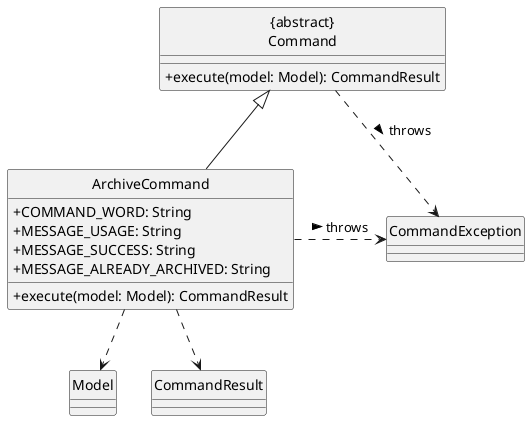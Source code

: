 @startuml
hide circle
skinparam classAttributeIconSize 0

Class "{abstract}\nCommand" as Command {
  +execute(model: Model): CommandResult
}
Class ArchiveCommand {
  +COMMAND_WORD: String
  +MESSAGE_USAGE: String
  +MESSAGE_SUCCESS: String
  +MESSAGE_ALREADY_ARCHIVED: String
  +execute(model: Model): CommandResult
}
Class CommandException
Class Model
Class CommandResult

ArchiveCommand -up-|> Command
Command ..> CommandException: throws >
ArchiveCommand .right.> CommandException: throws >
ArchiveCommand ..> Model
ArchiveCommand ..> CommandResult
@enduml
